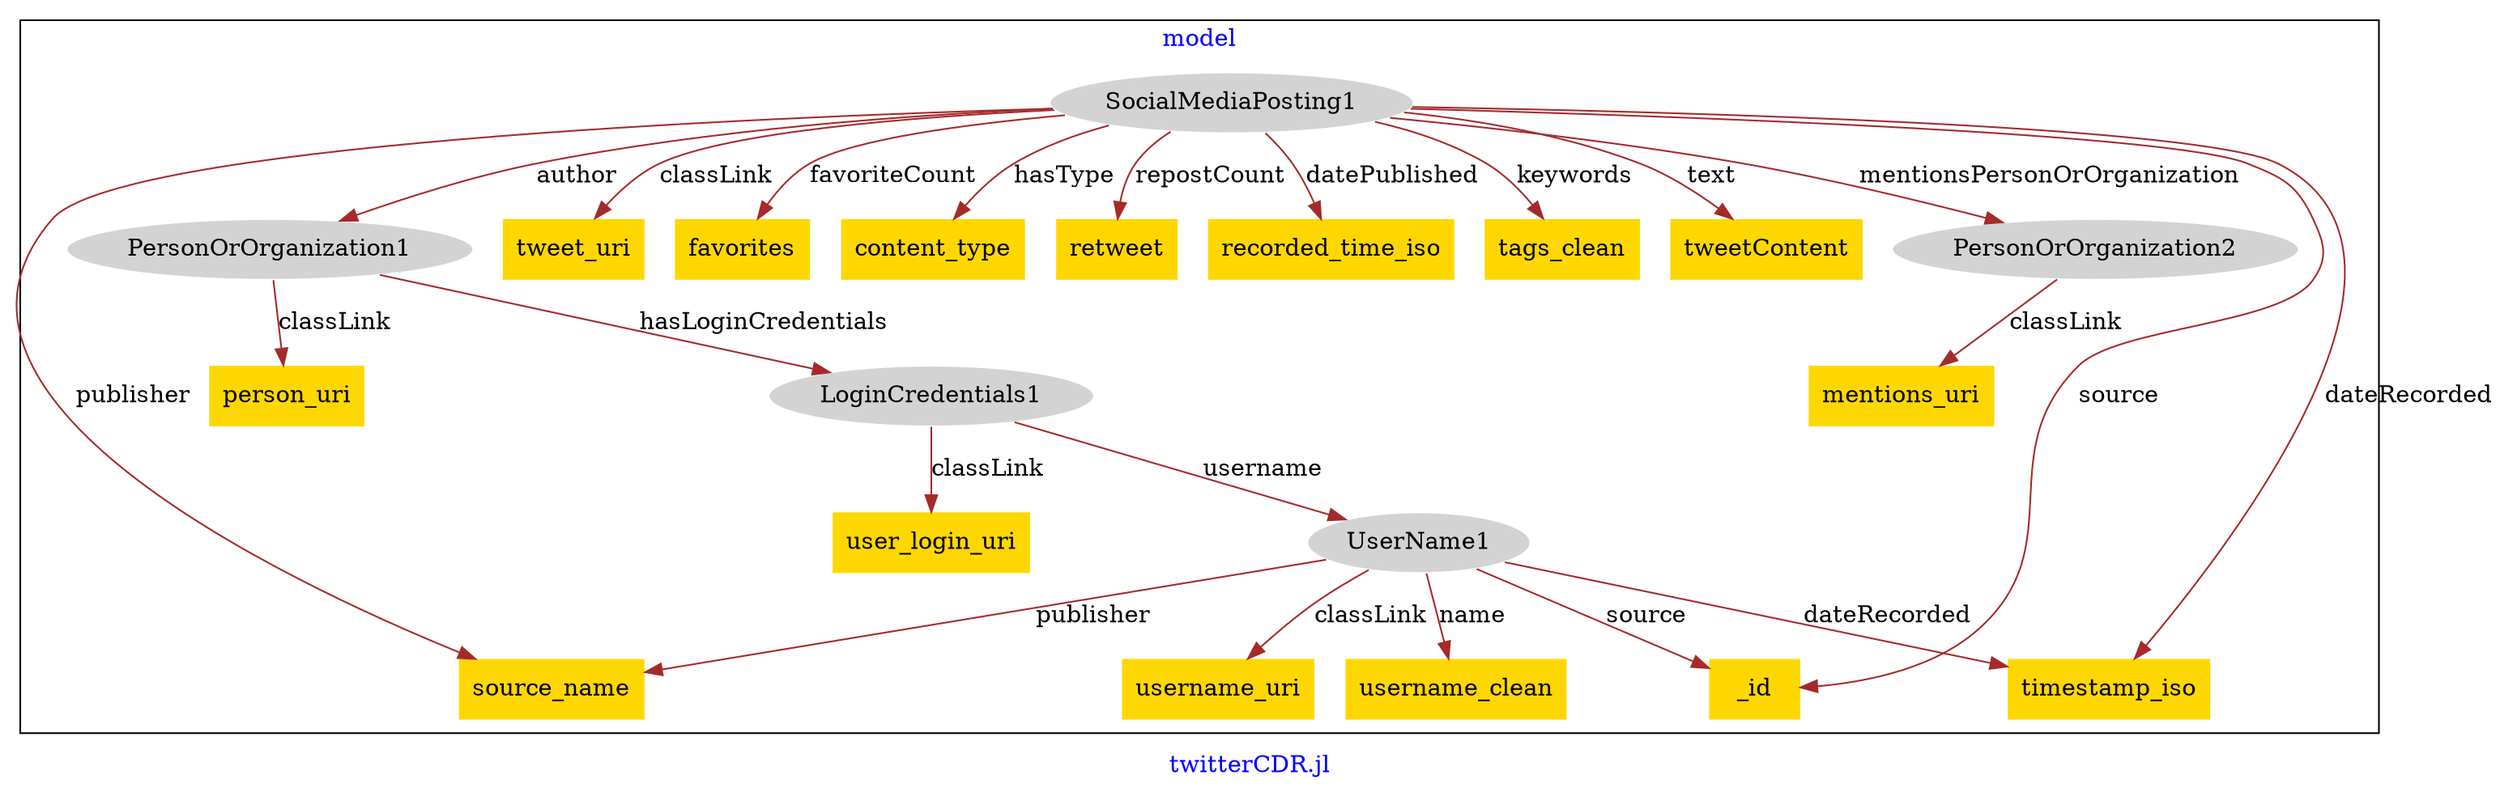 digraph n0 {
fontcolor="blue"
remincross="true"
label="twitterCDR.jl"
subgraph cluster {
label="model"
n2[style="filled",color="white",fillcolor="lightgray",label="LoginCredentials1"];
n3[shape="plaintext",style="filled",fillcolor="gold",label="user_login_uri"];
n4[style="filled",color="white",fillcolor="lightgray",label="UserName1"];
n5[style="filled",color="white",fillcolor="lightgray",label="PersonOrOrganization1"];
n6[shape="plaintext",style="filled",fillcolor="gold",label="person_uri"];
n7[style="filled",color="white",fillcolor="lightgray",label="PersonOrOrganization2"];
n8[shape="plaintext",style="filled",fillcolor="gold",label="mentions_uri"];
n9[shape="plaintext",style="filled",fillcolor="gold",label="username_uri"];
n10[shape="plaintext",style="filled",fillcolor="gold",label="username_clean"];
n11[style="filled",color="white",fillcolor="lightgray",label="SocialMediaPosting1"];
n12[shape="plaintext",style="filled",fillcolor="gold",label="tweet_uri"];
n13[shape="plaintext",style="filled",fillcolor="gold",label="favorites"];
n14[shape="plaintext",style="filled",fillcolor="gold",label="content_type"];
n15[shape="plaintext",style="filled",fillcolor="gold",label="retweet"];
n16[shape="plaintext",style="filled",fillcolor="gold",label="recorded_time_iso"];
n17[shape="plaintext",style="filled",fillcolor="gold",label="tags_clean"];
n18[shape="plaintext",style="filled",fillcolor="gold",label="tweetContent"];
n19[shape="plaintext",style="filled",fillcolor="gold",label="timestamp_iso"];
n20[shape="plaintext",style="filled",fillcolor="gold",label="source_name"];
n21[shape="plaintext",style="filled",fillcolor="gold",label="_id"];
}
n2 -> n3[color="brown",fontcolor="black",label="classLink"]
n2 -> n4[color="brown",fontcolor="black",label="username"]
n5 -> n6[color="brown",fontcolor="black",label="classLink"]
n5 -> n2[color="brown",fontcolor="black",label="hasLoginCredentials"]
n7 -> n8[color="brown",fontcolor="black",label="classLink"]
n4 -> n9[color="brown",fontcolor="black",label="classLink"]
n4 -> n10[color="brown",fontcolor="black",label="name"]
n11 -> n12[color="brown",fontcolor="black",label="classLink"]
n11 -> n13[color="brown",fontcolor="black",label="favoriteCount"]
n11 -> n14[color="brown",fontcolor="black",label="hasType"]
n11 -> n15[color="brown",fontcolor="black",label="repostCount"]
n11 -> n5[color="brown",fontcolor="black",label="author"]
n11 -> n16[color="brown",fontcolor="black",label="datePublished"]
n11 -> n17[color="brown",fontcolor="black",label="keywords"]
n11 -> n18[color="brown",fontcolor="black",label="text"]
n11 -> n19[color="brown",fontcolor="black",label="dateRecorded"]
n4 -> n20[color="brown",fontcolor="black",label="publisher"]
n4 -> n21[color="brown",fontcolor="black",label="source"]
n11 -> n20[color="brown",fontcolor="black",label="publisher"]
n11 -> n7[color="brown",fontcolor="black",label="mentionsPersonOrOrganization"]
n4 -> n19[color="brown",fontcolor="black",label="dateRecorded"]
n11 -> n21[color="brown",fontcolor="black",label="source"]
}
